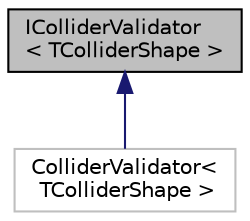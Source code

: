 digraph "IColliderValidator&lt; TColliderShape &gt;"
{
 // LATEX_PDF_SIZE
  edge [fontname="Helvetica",fontsize="10",labelfontname="Helvetica",labelfontsize="10"];
  node [fontname="Helvetica",fontsize="10",shape=record];
  Node1 [label="IColliderValidator\l\< TColliderShape \>",height=0.2,width=0.4,color="black", fillcolor="grey75", style="filled", fontcolor="black",tooltip=" "];
  Node1 -> Node2 [dir="back",color="midnightblue",fontsize="10",style="solid",fontname="Helvetica"];
  Node2 [label="ColliderValidator\<\l TColliderShape \>",height=0.2,width=0.4,color="grey75", fillcolor="white", style="filled",URL="$class_collider_validator.html",tooltip=" "];
}
